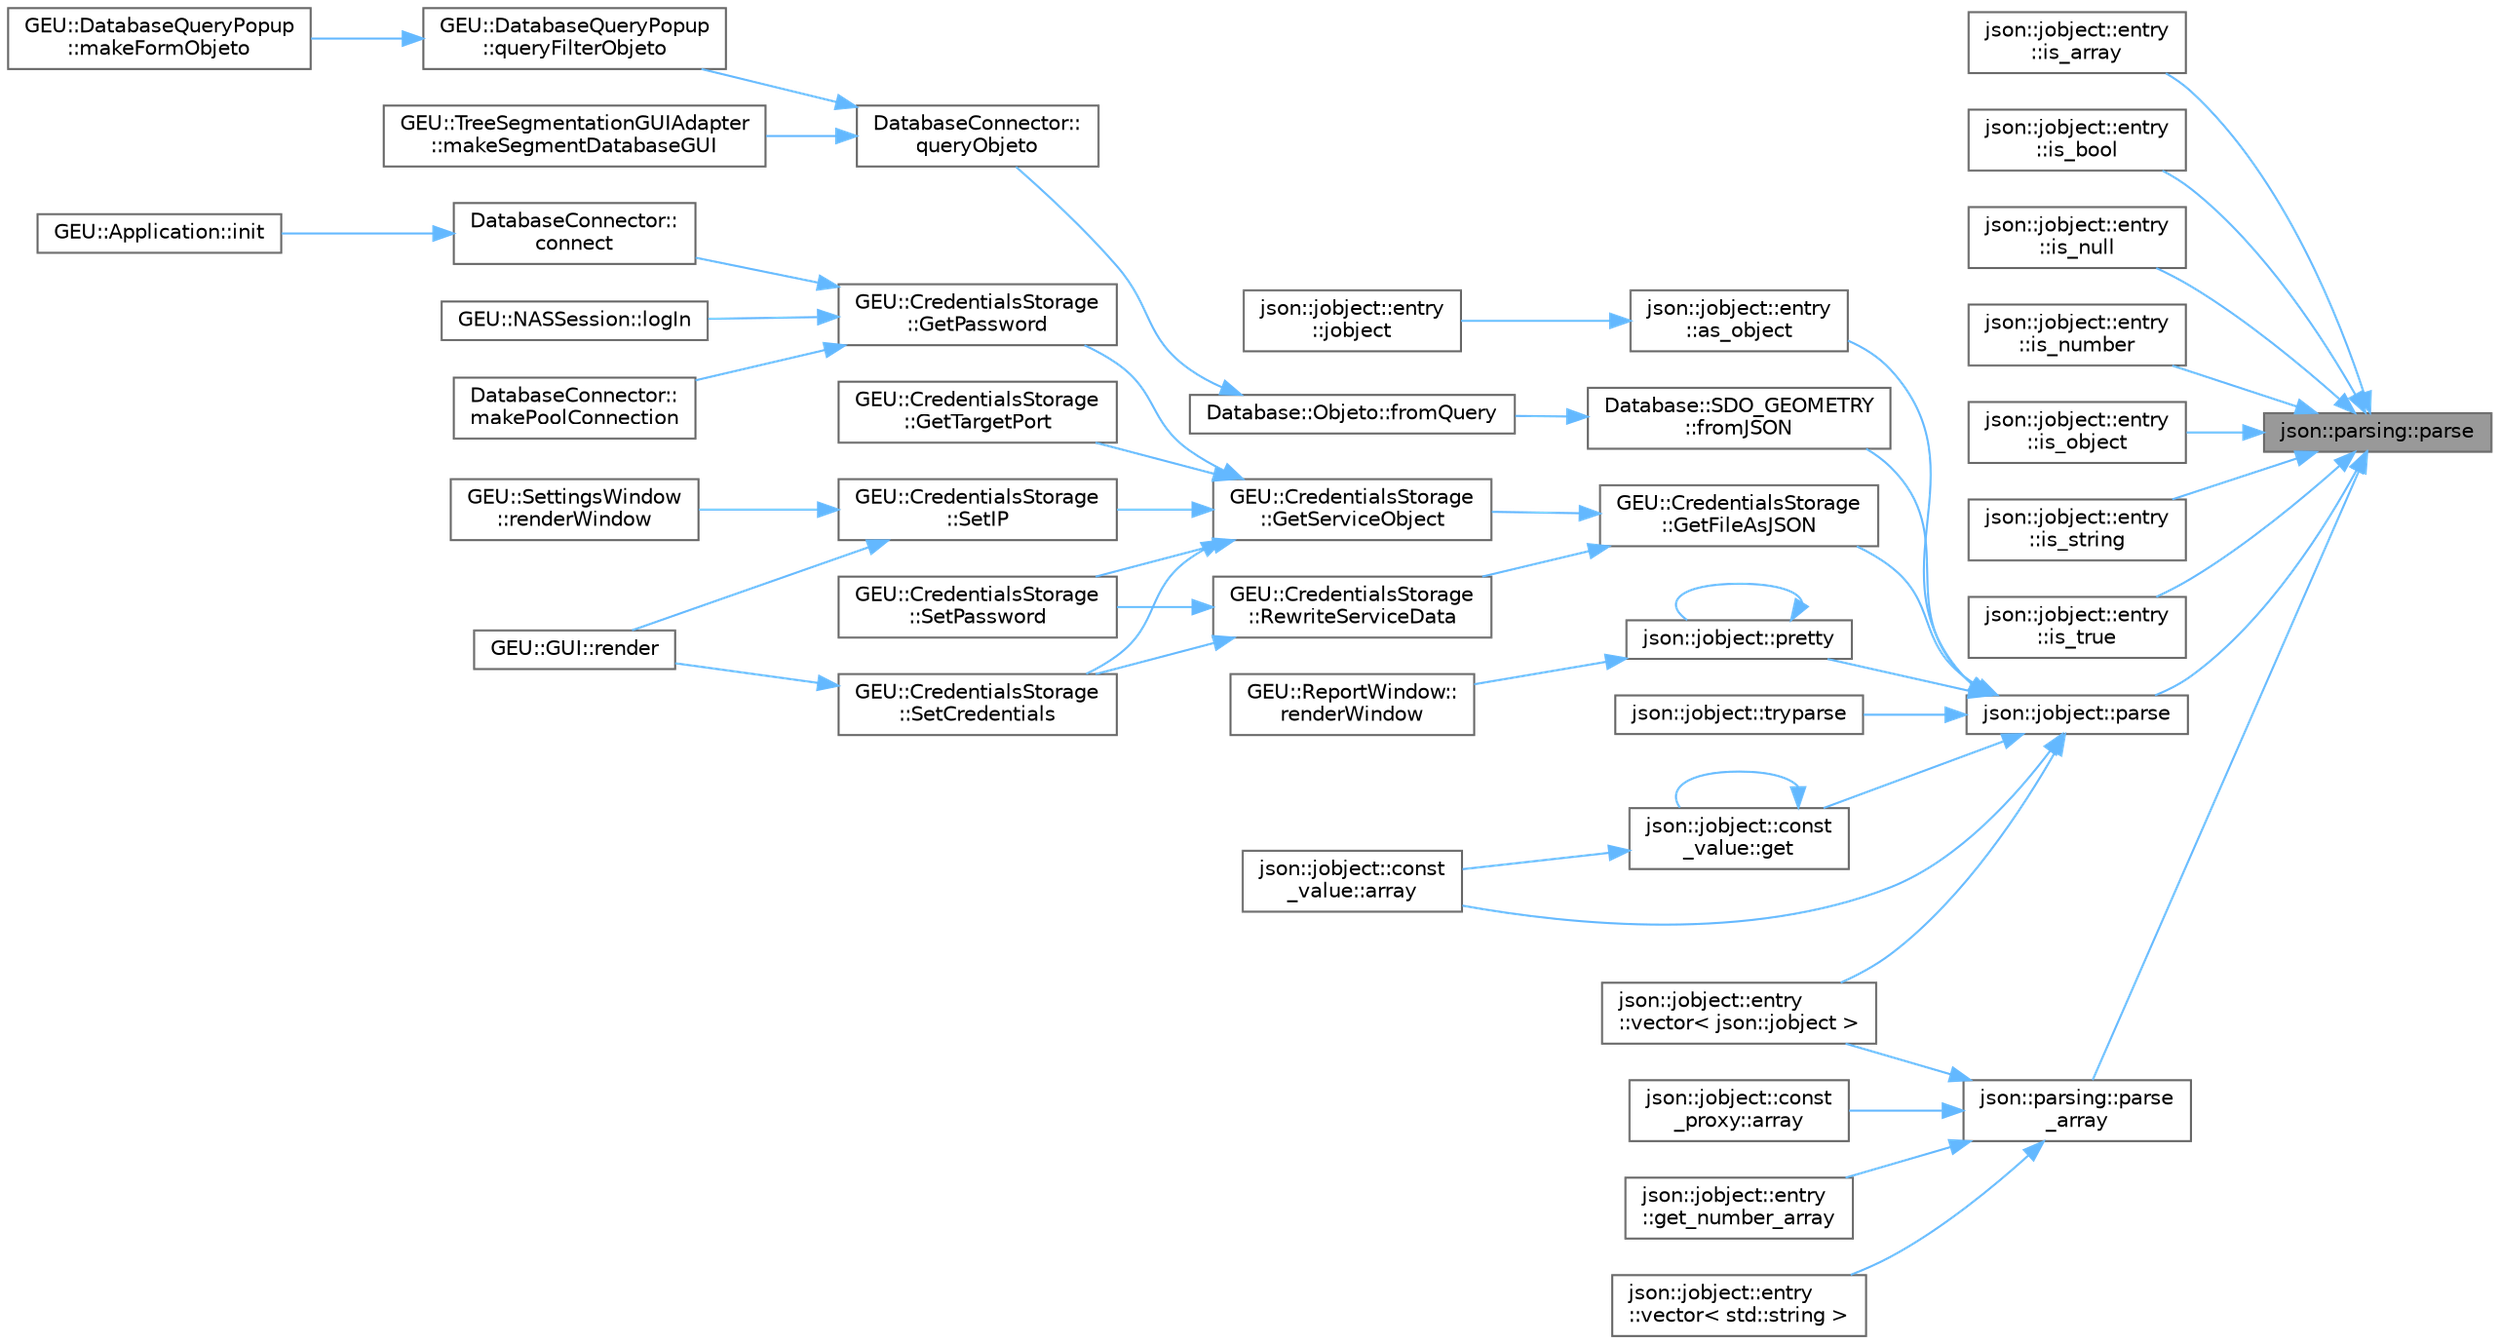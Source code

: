 digraph "json::parsing::parse"
{
 // LATEX_PDF_SIZE
  bgcolor="transparent";
  edge [fontname=Helvetica,fontsize=10,labelfontname=Helvetica,labelfontsize=10];
  node [fontname=Helvetica,fontsize=10,shape=box,height=0.2,width=0.4];
  rankdir="RL";
  Node1 [id="Node000001",label="json::parsing::parse",height=0.2,width=0.4,color="gray40", fillcolor="grey60", style="filled", fontcolor="black",tooltip="Parses the first value encountered in a JSON string."];
  Node1 -> Node2 [id="edge1_Node000001_Node000002",dir="back",color="steelblue1",style="solid",tooltip=" "];
  Node2 [id="Node000002",label="json::jobject::entry\l::is_array",height=0.2,width=0.4,color="grey40", fillcolor="white", style="filled",URL="$d9/d07/classjson_1_1jobject_1_1entry.html#a25eea77b14bf79c980001a6a1edc0d85",tooltip="Returns true if the value is an array."];
  Node1 -> Node3 [id="edge2_Node000001_Node000003",dir="back",color="steelblue1",style="solid",tooltip=" "];
  Node3 [id="Node000003",label="json::jobject::entry\l::is_bool",height=0.2,width=0.4,color="grey40", fillcolor="white", style="filled",URL="$d9/d07/classjson_1_1jobject_1_1entry.html#ae9edcaebd41f792abbcaa163e144201e",tooltip="Returns true if the value is a bool."];
  Node1 -> Node4 [id="edge3_Node000001_Node000004",dir="back",color="steelblue1",style="solid",tooltip=" "];
  Node4 [id="Node000004",label="json::jobject::entry\l::is_null",height=0.2,width=0.4,color="grey40", fillcolor="white", style="filled",URL="$d9/d07/classjson_1_1jobject_1_1entry.html#a7a18dc50159cb615e42264e11127c14a",tooltip="Returns true if the value is a null value."];
  Node1 -> Node5 [id="edge4_Node000001_Node000005",dir="back",color="steelblue1",style="solid",tooltip=" "];
  Node5 [id="Node000005",label="json::jobject::entry\l::is_number",height=0.2,width=0.4,color="grey40", fillcolor="white", style="filled",URL="$d9/d07/classjson_1_1jobject_1_1entry.html#a585915c5f465db5868f4c0ece2f64e80",tooltip="Returns true if the value is a number."];
  Node1 -> Node6 [id="edge5_Node000001_Node000006",dir="back",color="steelblue1",style="solid",tooltip=" "];
  Node6 [id="Node000006",label="json::jobject::entry\l::is_object",height=0.2,width=0.4,color="grey40", fillcolor="white", style="filled",URL="$d9/d07/classjson_1_1jobject_1_1entry.html#a8caba8f2564a9725303ef5605c1dccba",tooltip="Returns true if the value is an object."];
  Node1 -> Node7 [id="edge6_Node000001_Node000007",dir="back",color="steelblue1",style="solid",tooltip=" "];
  Node7 [id="Node000007",label="json::jobject::entry\l::is_string",height=0.2,width=0.4,color="grey40", fillcolor="white", style="filled",URL="$d9/d07/classjson_1_1jobject_1_1entry.html#a9b1f7f47897a3899049c9f9af6b9e982",tooltip="Returns true if the value is a string."];
  Node1 -> Node8 [id="edge7_Node000001_Node000008",dir="back",color="steelblue1",style="solid",tooltip=" "];
  Node8 [id="Node000008",label="json::jobject::entry\l::is_true",height=0.2,width=0.4,color="grey40", fillcolor="white", style="filled",URL="$d9/d07/classjson_1_1jobject_1_1entry.html#aa00d0d0706b18982d04af21ac60a0cf9",tooltip="Returns true if the value is a boolean and set to true."];
  Node1 -> Node9 [id="edge8_Node000001_Node000009",dir="back",color="steelblue1",style="solid",tooltip=" "];
  Node9 [id="Node000009",label="json::jobject::parse",height=0.2,width=0.4,color="grey40", fillcolor="white", style="filled",URL="$d8/d07/classjson_1_1jobject.html#a07e29a2948df56e3eb332fcebe6ab9d5",tooltip="Parses a serialized JSON string."];
  Node9 -> Node10 [id="edge9_Node000009_Node000010",dir="back",color="steelblue1",style="solid",tooltip=" "];
  Node10 [id="Node000010",label="json::jobject::const\l_value::array",height=0.2,width=0.4,color="grey40", fillcolor="white", style="filled",URL="$d6/d03/classjson_1_1jobject_1_1const__value.html#ac03ee6e7f26fdcef204eebbe91c2dbed",tooltip="Returns another constant value from this array."];
  Node9 -> Node11 [id="edge10_Node000009_Node000011",dir="back",color="steelblue1",style="solid",tooltip=" "];
  Node11 [id="Node000011",label="json::jobject::entry\l::as_object",height=0.2,width=0.4,color="grey40", fillcolor="white", style="filled",URL="$d9/d07/classjson_1_1jobject_1_1entry.html#a91afe1e18521515266c501b7ce74bdf3",tooltip="Casts the value as a JSON object."];
  Node11 -> Node12 [id="edge11_Node000011_Node000012",dir="back",color="steelblue1",style="solid",tooltip=" "];
  Node12 [id="Node000012",label="json::jobject::entry\l::jobject",height=0.2,width=0.4,color="grey40", fillcolor="white", style="filled",URL="$d9/d07/classjson_1_1jobject_1_1entry.html#a8cbcd041225df788b6558d36f59763f4",tooltip=" "];
  Node9 -> Node13 [id="edge12_Node000009_Node000013",dir="back",color="steelblue1",style="solid",tooltip=" "];
  Node13 [id="Node000013",label="Database::SDO_GEOMETRY\l::fromJSON",height=0.2,width=0.4,color="grey40", fillcolor="white", style="filled",URL="$db/d02/struct_database_1_1_s_d_o___g_e_o_m_e_t_r_y.html#af4f4cb72cf6ab17b5246c651ccaa9a51",tooltip=" "];
  Node13 -> Node14 [id="edge13_Node000013_Node000014",dir="back",color="steelblue1",style="solid",tooltip=" "];
  Node14 [id="Node000014",label="Database::Objeto::fromQuery",height=0.2,width=0.4,color="grey40", fillcolor="white", style="filled",URL="$d7/d05/struct_database_1_1_objeto.html#ab2287b23f42be342984274bffb67cd6c",tooltip=" "];
  Node14 -> Node15 [id="edge14_Node000014_Node000015",dir="back",color="steelblue1",style="solid",tooltip=" "];
  Node15 [id="Node000015",label="DatabaseConnector::\lqueryObjeto",height=0.2,width=0.4,color="grey40", fillcolor="white", style="filled",URL="$d1/d01/class_database_connector.html#a5ebff79b9221572c5cc1372f375a9644",tooltip=" "];
  Node15 -> Node16 [id="edge15_Node000015_Node000016",dir="back",color="steelblue1",style="solid",tooltip=" "];
  Node16 [id="Node000016",label="GEU::TreeSegmentationGUIAdapter\l::makeSegmentDatabaseGUI",height=0.2,width=0.4,color="grey40", fillcolor="white", style="filled",URL="$d6/d00/class_g_e_u_1_1_tree_segmentation_g_u_i_adapter.html#a220f4253fbaddc522c033e939717f015",tooltip="Draw Export to Database tab to handle remote conection and upload."];
  Node15 -> Node17 [id="edge16_Node000015_Node000017",dir="back",color="steelblue1",style="solid",tooltip=" "];
  Node17 [id="Node000017",label="GEU::DatabaseQueryPopup\l::queryFilterObjeto",height=0.2,width=0.4,color="grey40", fillcolor="white", style="filled",URL="$d7/d06/class_g_e_u_1_1_database_query_popup.html#a66a3af3a767847d263899d0d0e287b78",tooltip=" "];
  Node17 -> Node18 [id="edge17_Node000017_Node000018",dir="back",color="steelblue1",style="solid",tooltip=" "];
  Node18 [id="Node000018",label="GEU::DatabaseQueryPopup\l::makeFormObjeto",height=0.2,width=0.4,color="grey40", fillcolor="white", style="filled",URL="$d7/d06/class_g_e_u_1_1_database_query_popup.html#aee96f5bdc802183d992461ccf7af7606",tooltip=" "];
  Node9 -> Node19 [id="edge18_Node000009_Node000019",dir="back",color="steelblue1",style="solid",tooltip=" "];
  Node19 [id="Node000019",label="json::jobject::const\l_value::get",height=0.2,width=0.4,color="grey40", fillcolor="white", style="filled",URL="$d6/d03/classjson_1_1jobject_1_1const__value.html#ad5a9c1d6ef378522c5ae730c5f7619f1",tooltip="Returns another constant value from this object."];
  Node19 -> Node10 [id="edge19_Node000019_Node000010",dir="back",color="steelblue1",style="solid",tooltip=" "];
  Node19 -> Node19 [id="edge20_Node000019_Node000019",dir="back",color="steelblue1",style="solid",tooltip=" "];
  Node9 -> Node20 [id="edge21_Node000009_Node000020",dir="back",color="steelblue1",style="solid",tooltip=" "];
  Node20 [id="Node000020",label="GEU::CredentialsStorage\l::GetFileAsJSON",height=0.2,width=0.4,color="grey40", fillcolor="white", style="filled",URL="$d9/d03/class_g_e_u_1_1_credentials_storage.html#a9b7708329e4a45508533f2a5f0af0f56",tooltip=" "];
  Node20 -> Node21 [id="edge22_Node000020_Node000021",dir="back",color="steelblue1",style="solid",tooltip=" "];
  Node21 [id="Node000021",label="GEU::CredentialsStorage\l::GetServiceObject",height=0.2,width=0.4,color="grey40", fillcolor="white", style="filled",URL="$d9/d03/class_g_e_u_1_1_credentials_storage.html#a398f350865bcdfc29e93dbf039243da5",tooltip=" "];
  Node21 -> Node22 [id="edge23_Node000021_Node000022",dir="back",color="steelblue1",style="solid",tooltip=" "];
  Node22 [id="Node000022",label="GEU::CredentialsStorage\l::GetPassword",height=0.2,width=0.4,color="grey40", fillcolor="white", style="filled",URL="$d9/d03/class_g_e_u_1_1_credentials_storage.html#a4aa8fce1ea98c46689e204f9a2f298d0",tooltip=" "];
  Node22 -> Node23 [id="edge24_Node000022_Node000023",dir="back",color="steelblue1",style="solid",tooltip=" "];
  Node23 [id="Node000023",label="DatabaseConnector::\lconnect",height=0.2,width=0.4,color="grey40", fillcolor="white", style="filled",URL="$d1/d01/class_database_connector.html#aa1aa6d6e4c67b2b3b61a598cc801805f",tooltip="Establece la conexion con la base de datos especificada en el _connectString."];
  Node23 -> Node24 [id="edge25_Node000023_Node000024",dir="back",color="steelblue1",style="solid",tooltip=" "];
  Node24 [id="Node000024",label="GEU::Application::init",height=0.2,width=0.4,color="grey40", fillcolor="white", style="filled",URL="$de/d04/class_g_e_u_1_1_application.html#a79b0c21bffd692c1552ebd9e4c90d984",tooltip=" "];
  Node22 -> Node25 [id="edge26_Node000022_Node000025",dir="back",color="steelblue1",style="solid",tooltip=" "];
  Node25 [id="Node000025",label="GEU::NASSession::logIn",height=0.2,width=0.4,color="grey40", fillcolor="white", style="filled",URL="$d2/d03/class_g_e_u_1_1_n_a_s_session.html#a333401c009fe3557c503840c6efdaf18",tooltip=" "];
  Node22 -> Node26 [id="edge27_Node000022_Node000026",dir="back",color="steelblue1",style="solid",tooltip=" "];
  Node26 [id="Node000026",label="DatabaseConnector::\lmakePoolConnection",height=0.2,width=0.4,color="grey40", fillcolor="white", style="filled",URL="$d1/d01/class_database_connector.html#ae730a862376b0d62f22ef80e691329ec",tooltip=" "];
  Node21 -> Node27 [id="edge28_Node000021_Node000027",dir="back",color="steelblue1",style="solid",tooltip=" "];
  Node27 [id="Node000027",label="GEU::CredentialsStorage\l::GetTargetPort",height=0.2,width=0.4,color="grey40", fillcolor="white", style="filled",URL="$d9/d03/class_g_e_u_1_1_credentials_storage.html#a008022d64beb04a3b96aa823711c8f1b",tooltip=" "];
  Node21 -> Node28 [id="edge29_Node000021_Node000028",dir="back",color="steelblue1",style="solid",tooltip=" "];
  Node28 [id="Node000028",label="GEU::CredentialsStorage\l::SetCredentials",height=0.2,width=0.4,color="grey40", fillcolor="white", style="filled",URL="$d9/d03/class_g_e_u_1_1_credentials_storage.html#a1e1b56311062bf7112926480405f2b00",tooltip=" "];
  Node28 -> Node29 [id="edge30_Node000028_Node000029",dir="back",color="steelblue1",style="solid",tooltip=" "];
  Node29 [id="Node000029",label="GEU::GUI::render",height=0.2,width=0.4,color="grey40", fillcolor="white", style="filled",URL="$de/d06/class_g_e_u_1_1_g_u_i.html#af7ebc89aa431e3a9e86bb1424b819d47",tooltip="Draws ImGUI elements."];
  Node21 -> Node30 [id="edge31_Node000021_Node000030",dir="back",color="steelblue1",style="solid",tooltip=" "];
  Node30 [id="Node000030",label="GEU::CredentialsStorage\l::SetIP",height=0.2,width=0.4,color="grey40", fillcolor="white", style="filled",URL="$d9/d03/class_g_e_u_1_1_credentials_storage.html#a70c6285cc26d302c97058e883b77adc2",tooltip=" "];
  Node30 -> Node29 [id="edge32_Node000030_Node000029",dir="back",color="steelblue1",style="solid",tooltip=" "];
  Node30 -> Node31 [id="edge33_Node000030_Node000031",dir="back",color="steelblue1",style="solid",tooltip=" "];
  Node31 [id="Node000031",label="GEU::SettingsWindow\l::renderWindow",height=0.2,width=0.4,color="grey40", fillcolor="white", style="filled",URL="$da/d04/class_g_e_u_1_1_settings_window.html#a7af9db6d6ad56c4c4fc336251024472f",tooltip="Renders the window and contents."];
  Node21 -> Node32 [id="edge34_Node000021_Node000032",dir="back",color="steelblue1",style="solid",tooltip=" "];
  Node32 [id="Node000032",label="GEU::CredentialsStorage\l::SetPassword",height=0.2,width=0.4,color="grey40", fillcolor="white", style="filled",URL="$d9/d03/class_g_e_u_1_1_credentials_storage.html#a93f4403ddc363ade208883dcd5884792",tooltip=" "];
  Node20 -> Node33 [id="edge35_Node000020_Node000033",dir="back",color="steelblue1",style="solid",tooltip=" "];
  Node33 [id="Node000033",label="GEU::CredentialsStorage\l::RewriteServiceData",height=0.2,width=0.4,color="grey40", fillcolor="white", style="filled",URL="$d9/d03/class_g_e_u_1_1_credentials_storage.html#a979fb513426c9fd79b1ad86fdc1d535a",tooltip=" "];
  Node33 -> Node28 [id="edge36_Node000033_Node000028",dir="back",color="steelblue1",style="solid",tooltip=" "];
  Node33 -> Node32 [id="edge37_Node000033_Node000032",dir="back",color="steelblue1",style="solid",tooltip=" "];
  Node9 -> Node34 [id="edge38_Node000009_Node000034",dir="back",color="steelblue1",style="solid",tooltip=" "];
  Node34 [id="Node000034",label="json::jobject::entry\l::vector\< json::jobject \>",height=0.2,width=0.4,color="grey40", fillcolor="white", style="filled",URL="$d9/d07/classjson_1_1jobject_1_1entry.html#aed0ba8146d3b175190a73fec57c547dc",tooltip="Casts an array of JSON objects."];
  Node9 -> Node35 [id="edge39_Node000009_Node000035",dir="back",color="steelblue1",style="solid",tooltip=" "];
  Node35 [id="Node000035",label="json::jobject::pretty",height=0.2,width=0.4,color="grey40", fillcolor="white", style="filled",URL="$d8/d07/classjson_1_1jobject.html#ab785f1c8b2636212e0d49b711fa4fba3",tooltip="Returns a pretty (multi-line indented) serialzed representation of the object or array."];
  Node35 -> Node35 [id="edge40_Node000035_Node000035",dir="back",color="steelblue1",style="solid",tooltip=" "];
  Node35 -> Node36 [id="edge41_Node000035_Node000036",dir="back",color="steelblue1",style="solid",tooltip=" "];
  Node36 [id="Node000036",label="GEU::ReportWindow::\lrenderWindow",height=0.2,width=0.4,color="grey40", fillcolor="white", style="filled",URL="$da/d06/class_g_e_u_1_1_report_window.html#a9001c82379e967b0ed766f3faa5d76cf",tooltip="Renders the window and contents."];
  Node9 -> Node37 [id="edge42_Node000009_Node000037",dir="back",color="steelblue1",style="solid",tooltip=" "];
  Node37 [id="Node000037",label="json::jobject::tryparse",height=0.2,width=0.4,color="grey40", fillcolor="white", style="filled",URL="$d8/d07/classjson_1_1jobject.html#a1049cbcf6dc1ebcd17fa8c3d21af3bd3",tooltip=" "];
  Node1 -> Node38 [id="edge43_Node000001_Node000038",dir="back",color="steelblue1",style="solid",tooltip=" "];
  Node38 [id="Node000038",label="json::parsing::parse\l_array",height=0.2,width=0.4,color="grey40", fillcolor="white", style="filled",URL="$d5/d07/namespacejson_1_1parsing.html#a4728315996e44bc74b7c8346b6ae10fe",tooltip="Parses a JSON array."];
  Node38 -> Node39 [id="edge44_Node000038_Node000039",dir="back",color="steelblue1",style="solid",tooltip=" "];
  Node39 [id="Node000039",label="json::jobject::const\l_proxy::array",height=0.2,width=0.4,color="grey40", fillcolor="white", style="filled",URL="$df/d03/classjson_1_1jobject_1_1const__proxy.html#a1fc1733206799bf6a2fb43902609d104",tooltip="Returns another constant value from this array."];
  Node38 -> Node40 [id="edge45_Node000038_Node000040",dir="back",color="steelblue1",style="solid",tooltip=" "];
  Node40 [id="Node000040",label="json::jobject::entry\l::get_number_array",height=0.2,width=0.4,color="grey40", fillcolor="white", style="filled",URL="$d9/d07/classjson_1_1jobject_1_1entry.html#ae00094f2c15fb3c00ca0bad03af0d796",tooltip="Converts a serialized array of numbers to a vector of numbers."];
  Node38 -> Node34 [id="edge46_Node000038_Node000034",dir="back",color="steelblue1",style="solid",tooltip=" "];
  Node38 -> Node41 [id="edge47_Node000038_Node000041",dir="back",color="steelblue1",style="solid",tooltip=" "];
  Node41 [id="Node000041",label="json::jobject::entry\l::vector\< std::string \>",height=0.2,width=0.4,color="grey40", fillcolor="white", style="filled",URL="$d9/d07/classjson_1_1jobject_1_1entry.html#aacc6e73c8dd5cac11fd7bcff6eb82893",tooltip="Casts an array of strings."];
}
